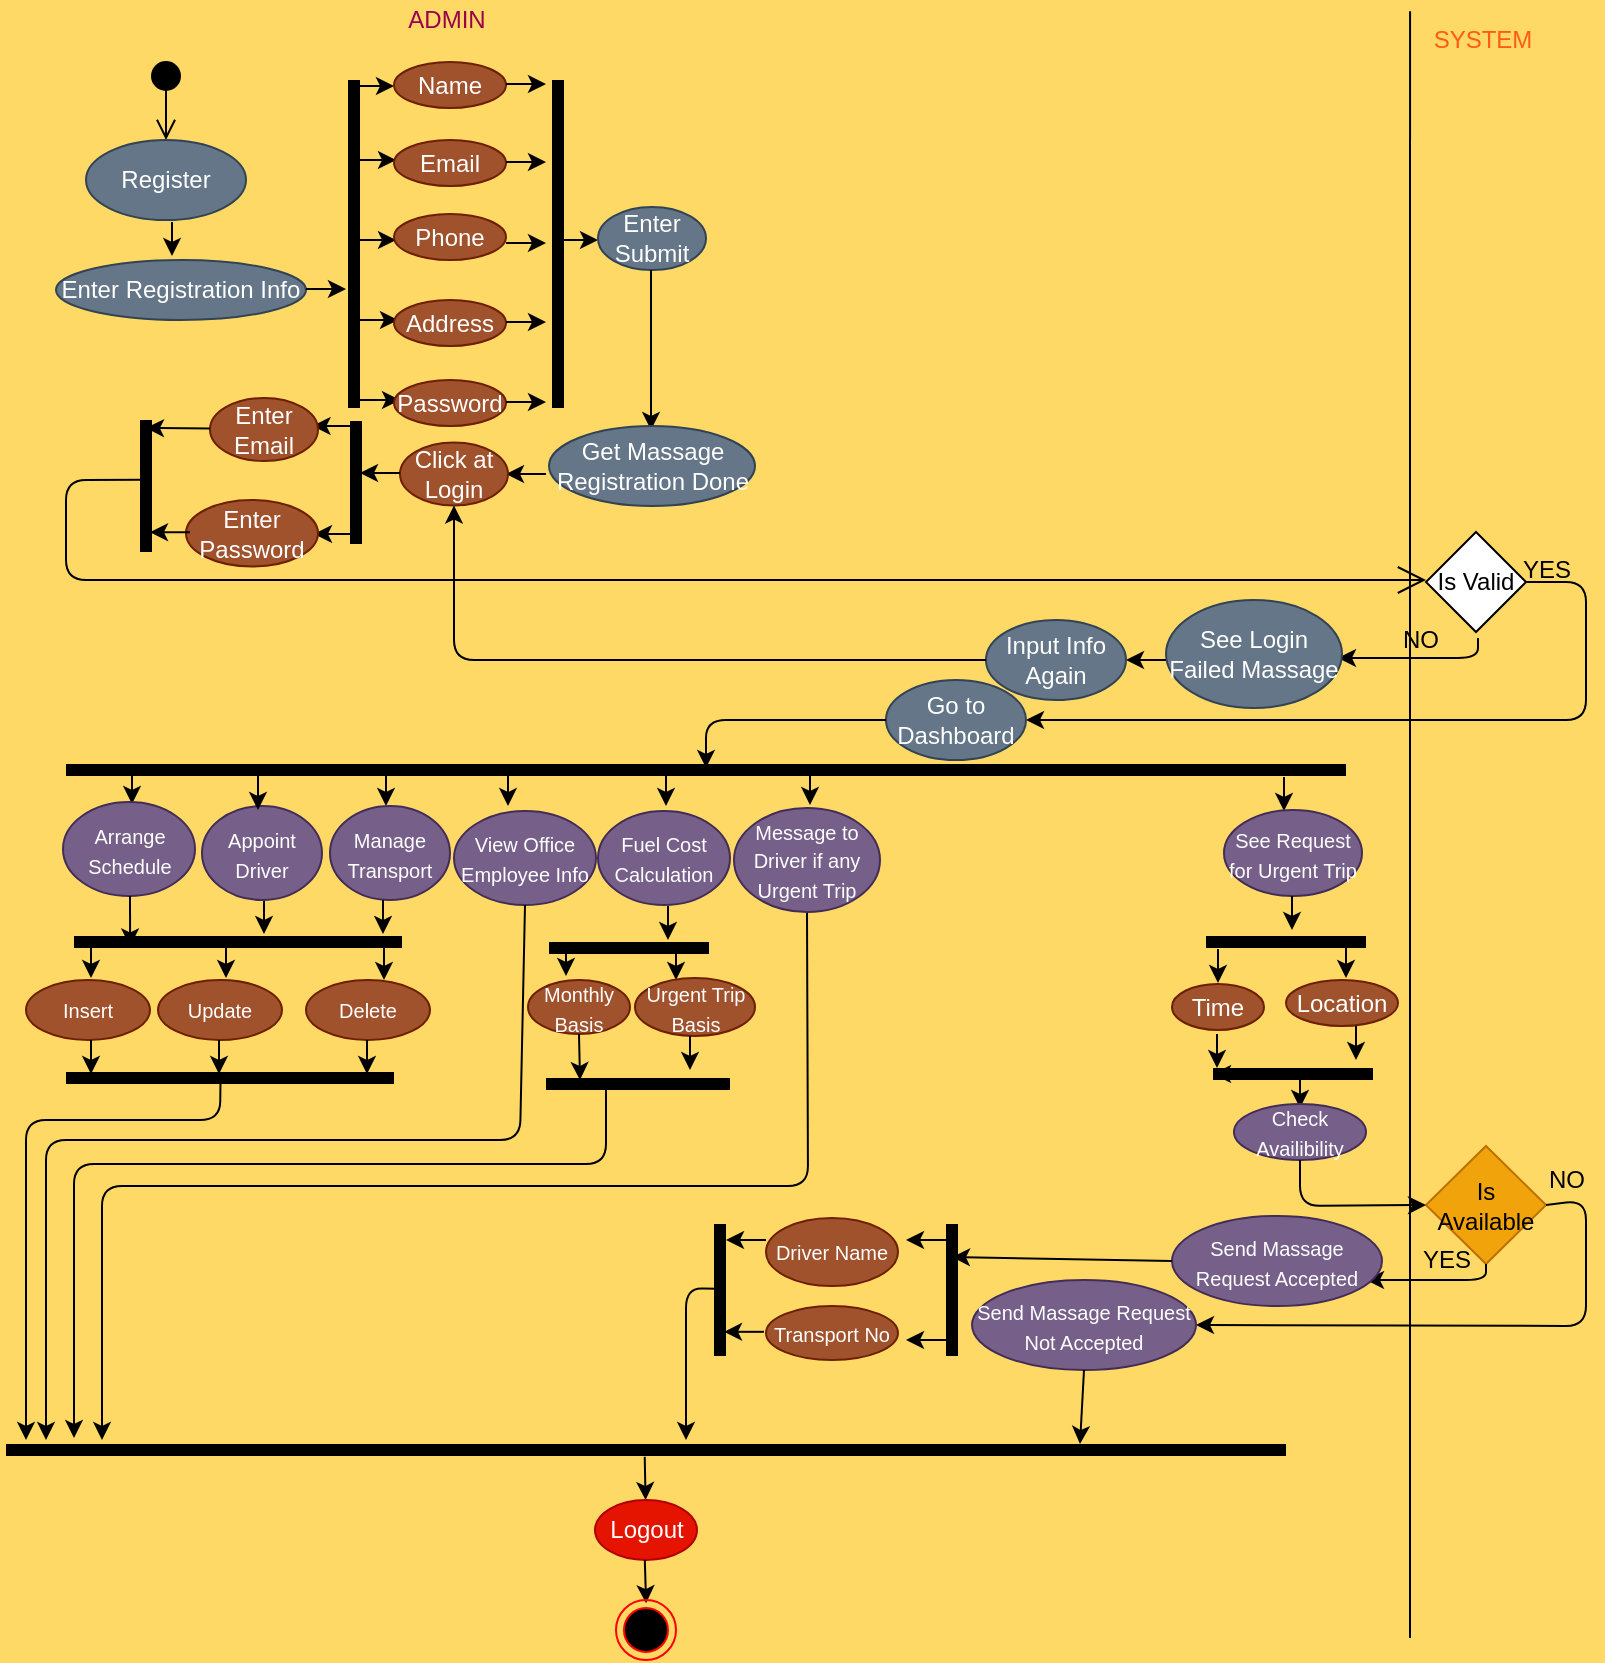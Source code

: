 <mxfile version="15.3.4" type="github">
  <diagram id="HthFx6uO3zYo_ckJuj4v" name="Page-1">
    <mxGraphModel dx="1036" dy="571" grid="0" gridSize="10" guides="1" tooltips="1" connect="1" arrows="1" fold="1" page="1" pageScale="1" pageWidth="827" pageHeight="1169" background="#FFD966" math="0" shadow="0">
      <root>
        <mxCell id="0" />
        <mxCell id="1" parent="0" />
        <mxCell id="RfUzpFnTfJlXqgFR28xh-44" value="&lt;font color=&quot;#99004d&quot;&gt;ADMIN&lt;/font&gt;" style="text;html=1;align=center;verticalAlign=middle;resizable=0;points=[];autosize=1;strokeColor=none;" parent="1" vertex="1">
          <mxGeometry x="205" width="50" height="20" as="geometry" />
        </mxCell>
        <mxCell id="RfUzpFnTfJlXqgFR28xh-57" value="" style="endArrow=classic;html=1;" parent="1" edge="1">
          <mxGeometry width="50" height="50" relative="1" as="geometry">
            <mxPoint x="73" y="385" as="sourcePoint" />
            <mxPoint x="73" y="402" as="targetPoint" />
          </mxGeometry>
        </mxCell>
        <mxCell id="RfUzpFnTfJlXqgFR28xh-58" value="" style="endArrow=classic;html=1;" parent="1" edge="1">
          <mxGeometry width="50" height="50" relative="1" as="geometry">
            <mxPoint x="200" y="386" as="sourcePoint" />
            <mxPoint x="200" y="403" as="targetPoint" />
          </mxGeometry>
        </mxCell>
        <mxCell id="RfUzpFnTfJlXqgFR28xh-59" value="" style="endArrow=classic;html=1;" parent="1" edge="1">
          <mxGeometry width="50" height="50" relative="1" as="geometry">
            <mxPoint x="261" y="386" as="sourcePoint" />
            <mxPoint x="261" y="403" as="targetPoint" />
          </mxGeometry>
        </mxCell>
        <mxCell id="RfUzpFnTfJlXqgFR28xh-60" value="" style="endArrow=classic;html=1;" parent="1" edge="1">
          <mxGeometry width="50" height="50" relative="1" as="geometry">
            <mxPoint x="340" y="386" as="sourcePoint" />
            <mxPoint x="340" y="403" as="targetPoint" />
          </mxGeometry>
        </mxCell>
        <mxCell id="RfUzpFnTfJlXqgFR28xh-61" value="" style="endArrow=classic;html=1;" parent="1" edge="1">
          <mxGeometry width="50" height="50" relative="1" as="geometry">
            <mxPoint x="412" y="385.5" as="sourcePoint" />
            <mxPoint x="412" y="402.5" as="targetPoint" />
          </mxGeometry>
        </mxCell>
        <mxCell id="RfUzpFnTfJlXqgFR28xh-64" value="" style="endArrow=classic;html=1;" parent="1" edge="1">
          <mxGeometry width="50" height="50" relative="1" as="geometry">
            <mxPoint x="649" y="388.5" as="sourcePoint" />
            <mxPoint x="649" y="405.5" as="targetPoint" />
          </mxGeometry>
        </mxCell>
        <mxCell id="RfUzpFnTfJlXqgFR28xh-66" value="&lt;font style=&quot;font-size: 10px&quot;&gt;Arrange Schedule&lt;/font&gt;" style="ellipse;whiteSpace=wrap;html=1;fillColor=#76608a;strokeColor=#432D57;fontColor=#ffffff;" parent="1" vertex="1">
          <mxGeometry x="38.5" y="401" width="66" height="47" as="geometry" />
        </mxCell>
        <mxCell id="RfUzpFnTfJlXqgFR28xh-67" value="&lt;font style=&quot;font-size: 10px&quot;&gt;Manage Transport&lt;/font&gt;" style="ellipse;whiteSpace=wrap;html=1;fillColor=#76608a;strokeColor=#432D57;fontColor=#ffffff;" parent="1" vertex="1">
          <mxGeometry x="172" y="403" width="60" height="47" as="geometry" />
        </mxCell>
        <mxCell id="RfUzpFnTfJlXqgFR28xh-68" value="&lt;font style=&quot;font-size: 10px&quot;&gt;View Office Employee Info&lt;/font&gt;" style="ellipse;whiteSpace=wrap;html=1;fillColor=#76608a;strokeColor=#432D57;fontColor=#ffffff;" parent="1" vertex="1">
          <mxGeometry x="234" y="405.5" width="71" height="47" as="geometry" />
        </mxCell>
        <mxCell id="RfUzpFnTfJlXqgFR28xh-69" value="&lt;font style=&quot;font-size: 10px&quot;&gt;See Request for Urgent Trip&lt;/font&gt;" style="ellipse;whiteSpace=wrap;html=1;fillColor=#76608a;strokeColor=#432D57;fontColor=#ffffff;" parent="1" vertex="1">
          <mxGeometry x="619" y="405" width="69" height="43" as="geometry" />
        </mxCell>
        <mxCell id="RfUzpFnTfJlXqgFR28xh-70" value="&lt;font style=&quot;font-size: 10px&quot;&gt;Fuel Cost Calculation&lt;/font&gt;" style="ellipse;whiteSpace=wrap;html=1;fillColor=#76608a;strokeColor=#432D57;fontColor=#ffffff;" parent="1" vertex="1">
          <mxGeometry x="306" y="405.5" width="66" height="47" as="geometry" />
        </mxCell>
        <mxCell id="RfUzpFnTfJlXqgFR28xh-75" value="" style="endArrow=classic;html=1;" parent="1" edge="1">
          <mxGeometry width="50" height="50" relative="1" as="geometry">
            <mxPoint x="139" y="450" as="sourcePoint" />
            <mxPoint x="139" y="467" as="targetPoint" />
          </mxGeometry>
        </mxCell>
        <mxCell id="RfUzpFnTfJlXqgFR28xh-76" value="" style="endArrow=classic;html=1;" parent="1" edge="1">
          <mxGeometry width="50" height="50" relative="1" as="geometry">
            <mxPoint x="198.5" y="450" as="sourcePoint" />
            <mxPoint x="198.5" y="467" as="targetPoint" />
          </mxGeometry>
        </mxCell>
        <mxCell id="Sj8lXAjfkMf3FBjEeXc0-7" value="" style="edgeStyle=none;curved=1;rounded=0;orthogonalLoop=1;jettySize=auto;html=1;endArrow=open;sourcePerimeterSpacing=8;targetPerimeterSpacing=8;" edge="1" parent="1" source="RfUzpFnTfJlXqgFR28xh-77" target="Sj8lXAjfkMf3FBjEeXc0-2">
          <mxGeometry relative="1" as="geometry" />
        </mxCell>
        <mxCell id="RfUzpFnTfJlXqgFR28xh-77" value="" style="shape=line;html=1;strokeWidth=6;rotation=0;" parent="1" vertex="1">
          <mxGeometry x="44" y="466" width="164" height="10" as="geometry" />
        </mxCell>
        <mxCell id="RfUzpFnTfJlXqgFR28xh-78" value="" style="endArrow=classic;html=1;" parent="1" edge="1">
          <mxGeometry width="50" height="50" relative="1" as="geometry">
            <mxPoint x="52.5" y="472" as="sourcePoint" />
            <mxPoint x="52.5" y="489" as="targetPoint" />
          </mxGeometry>
        </mxCell>
        <mxCell id="RfUzpFnTfJlXqgFR28xh-79" value="" style="endArrow=classic;html=1;" parent="1" edge="1">
          <mxGeometry width="50" height="50" relative="1" as="geometry">
            <mxPoint x="120" y="472" as="sourcePoint" />
            <mxPoint x="120" y="489" as="targetPoint" />
          </mxGeometry>
        </mxCell>
        <mxCell id="RfUzpFnTfJlXqgFR28xh-80" value="" style="endArrow=classic;html=1;" parent="1" edge="1">
          <mxGeometry width="50" height="50" relative="1" as="geometry">
            <mxPoint x="199" y="473" as="sourcePoint" />
            <mxPoint x="199" y="490" as="targetPoint" />
          </mxGeometry>
        </mxCell>
        <mxCell id="RfUzpFnTfJlXqgFR28xh-81" value="&lt;font style=&quot;font-size: 10px&quot;&gt;Insert&lt;/font&gt;" style="ellipse;whiteSpace=wrap;html=1;fillColor=#a0522d;strokeColor=#6D1F00;fontColor=#ffffff;" parent="1" vertex="1">
          <mxGeometry x="20" y="490" width="62" height="30" as="geometry" />
        </mxCell>
        <mxCell id="RfUzpFnTfJlXqgFR28xh-82" value="&lt;font style=&quot;font-size: 10px&quot;&gt;Update&lt;/font&gt;" style="ellipse;whiteSpace=wrap;html=1;fillColor=#a0522d;strokeColor=#6D1F00;fontColor=#ffffff;" parent="1" vertex="1">
          <mxGeometry x="86" y="490" width="62" height="30" as="geometry" />
        </mxCell>
        <mxCell id="RfUzpFnTfJlXqgFR28xh-83" value="&lt;font style=&quot;font-size: 10px&quot;&gt;Delete&lt;/font&gt;" style="ellipse;whiteSpace=wrap;html=1;fillColor=#a0522d;strokeColor=#6D1F00;fontColor=#ffffff;" parent="1" vertex="1">
          <mxGeometry x="160" y="490" width="62" height="30" as="geometry" />
        </mxCell>
        <mxCell id="RfUzpFnTfJlXqgFR28xh-84" value="" style="endArrow=classic;html=1;" parent="1" edge="1">
          <mxGeometry width="50" height="50" relative="1" as="geometry">
            <mxPoint x="52.5" y="520" as="sourcePoint" />
            <mxPoint x="52.5" y="537" as="targetPoint" />
          </mxGeometry>
        </mxCell>
        <mxCell id="RfUzpFnTfJlXqgFR28xh-85" value="" style="endArrow=classic;html=1;" parent="1" edge="1">
          <mxGeometry width="50" height="50" relative="1" as="geometry">
            <mxPoint x="116.5" y="520" as="sourcePoint" />
            <mxPoint x="116.5" y="537" as="targetPoint" />
          </mxGeometry>
        </mxCell>
        <mxCell id="RfUzpFnTfJlXqgFR28xh-86" value="" style="endArrow=classic;html=1;" parent="1" edge="1">
          <mxGeometry width="50" height="50" relative="1" as="geometry">
            <mxPoint x="190.5" y="520" as="sourcePoint" />
            <mxPoint x="190.5" y="537" as="targetPoint" />
          </mxGeometry>
        </mxCell>
        <mxCell id="RfUzpFnTfJlXqgFR28xh-87" value="" style="shape=line;html=1;strokeWidth=6;rotation=0;" parent="1" vertex="1">
          <mxGeometry x="40" y="534" width="164" height="10" as="geometry" />
        </mxCell>
        <mxCell id="RfUzpFnTfJlXqgFR28xh-88" value="" style="endArrow=classic;html=1;exitX=0.471;exitY=0.74;exitDx=0;exitDy=0;exitPerimeter=0;" parent="1" source="RfUzpFnTfJlXqgFR28xh-87" edge="1">
          <mxGeometry width="50" height="50" relative="1" as="geometry">
            <mxPoint x="390" y="700" as="sourcePoint" />
            <mxPoint x="20" y="720" as="targetPoint" />
            <Array as="points">
              <mxPoint x="117" y="560" />
              <mxPoint x="20" y="560" />
            </Array>
          </mxGeometry>
        </mxCell>
        <mxCell id="RfUzpFnTfJlXqgFR28xh-89" value="" style="endArrow=classic;html=1;exitX=0.5;exitY=1;exitDx=0;exitDy=0;" parent="1" source="RfUzpFnTfJlXqgFR28xh-68" edge="1">
          <mxGeometry width="50" height="50" relative="1" as="geometry">
            <mxPoint x="127.244" y="551.4" as="sourcePoint" />
            <mxPoint x="30" y="720" as="targetPoint" />
            <Array as="points">
              <mxPoint x="267" y="570" />
              <mxPoint x="30" y="570" />
            </Array>
          </mxGeometry>
        </mxCell>
        <mxCell id="RfUzpFnTfJlXqgFR28xh-91" value="" style="endArrow=classic;html=1;" parent="1" edge="1">
          <mxGeometry width="50" height="50" relative="1" as="geometry">
            <mxPoint x="653" y="448" as="sourcePoint" />
            <mxPoint x="653" y="465" as="targetPoint" />
          </mxGeometry>
        </mxCell>
        <mxCell id="RfUzpFnTfJlXqgFR28xh-92" value="" style="shape=line;html=1;strokeWidth=6;rotation=0;" parent="1" vertex="1">
          <mxGeometry x="610" y="466" width="80" height="10" as="geometry" />
        </mxCell>
        <mxCell id="RfUzpFnTfJlXqgFR28xh-93" value="" style="endArrow=classic;html=1;" parent="1" edge="1">
          <mxGeometry width="50" height="50" relative="1" as="geometry">
            <mxPoint x="616" y="474.5" as="sourcePoint" />
            <mxPoint x="616" y="491.5" as="targetPoint" />
          </mxGeometry>
        </mxCell>
        <mxCell id="RfUzpFnTfJlXqgFR28xh-94" value="" style="endArrow=classic;html=1;" parent="1" edge="1">
          <mxGeometry width="50" height="50" relative="1" as="geometry">
            <mxPoint x="680" y="472" as="sourcePoint" />
            <mxPoint x="680" y="489" as="targetPoint" />
          </mxGeometry>
        </mxCell>
        <mxCell id="RfUzpFnTfJlXqgFR28xh-95" value="Time" style="ellipse;whiteSpace=wrap;html=1;fillColor=#a0522d;strokeColor=#6D1F00;fontColor=#ffffff;" parent="1" vertex="1">
          <mxGeometry x="593" y="492" width="46" height="23" as="geometry" />
        </mxCell>
        <mxCell id="RfUzpFnTfJlXqgFR28xh-96" value="Location" style="ellipse;whiteSpace=wrap;html=1;fillColor=#a0522d;strokeColor=#6D1F00;fontColor=#ffffff;" parent="1" vertex="1">
          <mxGeometry x="650" y="490" width="56" height="23" as="geometry" />
        </mxCell>
        <mxCell id="RfUzpFnTfJlXqgFR28xh-98" value="" style="endArrow=classic;html=1;" parent="1" edge="1">
          <mxGeometry width="50" height="50" relative="1" as="geometry">
            <mxPoint x="685" y="513" as="sourcePoint" />
            <mxPoint x="685" y="530" as="targetPoint" />
          </mxGeometry>
        </mxCell>
        <mxCell id="RfUzpFnTfJlXqgFR28xh-99" value="" style="shape=line;html=1;strokeWidth=6;rotation=0;" parent="1" vertex="1">
          <mxGeometry x="613.5" y="532" width="80" height="10" as="geometry" />
        </mxCell>
        <mxCell id="RfUzpFnTfJlXqgFR28xh-100" value="" style="endArrow=classic;html=1;" parent="1" edge="1">
          <mxGeometry width="50" height="50" relative="1" as="geometry">
            <mxPoint x="657" y="537" as="sourcePoint" />
            <mxPoint x="657" y="554" as="targetPoint" />
          </mxGeometry>
        </mxCell>
        <mxCell id="RfUzpFnTfJlXqgFR28xh-101" value="&lt;font style=&quot;font-size: 10px&quot;&gt;Check Availibility&lt;/font&gt;" style="ellipse;whiteSpace=wrap;html=1;fillColor=#76608a;strokeColor=#432D57;fontColor=#ffffff;" parent="1" vertex="1">
          <mxGeometry x="624" y="552" width="66" height="28" as="geometry" />
        </mxCell>
        <mxCell id="RfUzpFnTfJlXqgFR28xh-105" value="Is Available" style="rhombus;whiteSpace=wrap;html=1;strokeColor=#BD7000;fillColor=#f0a30a;fontColor=#000000;" parent="1" vertex="1">
          <mxGeometry x="720" y="573" width="60" height="59" as="geometry" />
        </mxCell>
        <mxCell id="RfUzpFnTfJlXqgFR28xh-106" value="" style="endArrow=classic;html=1;exitX=0.5;exitY=1;exitDx=0;exitDy=0;" parent="1" source="RfUzpFnTfJlXqgFR28xh-105" edge="1">
          <mxGeometry width="50" height="50" relative="1" as="geometry">
            <mxPoint x="450" y="530" as="sourcePoint" />
            <mxPoint x="690" y="640" as="targetPoint" />
            <Array as="points">
              <mxPoint x="750" y="640" />
            </Array>
          </mxGeometry>
        </mxCell>
        <mxCell id="RfUzpFnTfJlXqgFR28xh-107" value="&lt;font style=&quot;font-size: 10px&quot;&gt;Send Massage Request Accepted&lt;/font&gt;" style="ellipse;whiteSpace=wrap;html=1;fillColor=#76608a;strokeColor=#432D57;fontColor=#ffffff;" parent="1" vertex="1">
          <mxGeometry x="593" y="608" width="105" height="45" as="geometry" />
        </mxCell>
        <mxCell id="RfUzpFnTfJlXqgFR28xh-108" value="" style="endArrow=classic;html=1;exitX=1;exitY=0.5;exitDx=0;exitDy=0;entryX=1;entryY=0.5;entryDx=0;entryDy=0;" parent="1" source="RfUzpFnTfJlXqgFR28xh-105" target="RfUzpFnTfJlXqgFR28xh-109" edge="1">
          <mxGeometry width="50" height="50" relative="1" as="geometry">
            <mxPoint x="450" y="750" as="sourcePoint" />
            <mxPoint x="600" y="660" as="targetPoint" />
            <Array as="points">
              <mxPoint x="800" y="600" />
              <mxPoint x="800" y="663" />
            </Array>
          </mxGeometry>
        </mxCell>
        <mxCell id="RfUzpFnTfJlXqgFR28xh-109" value="&lt;font style=&quot;font-size: 10px&quot;&gt;Send Massage Request Not Accepted&lt;/font&gt;" style="ellipse;whiteSpace=wrap;html=1;fillColor=#76608a;strokeColor=#432D57;fontColor=#ffffff;" parent="1" vertex="1">
          <mxGeometry x="493" y="640" width="112" height="45" as="geometry" />
        </mxCell>
        <mxCell id="RfUzpFnTfJlXqgFR28xh-110" value="YES" style="text;html=1;align=center;verticalAlign=middle;resizable=0;points=[];autosize=1;strokeColor=none;" parent="1" vertex="1">
          <mxGeometry x="710" y="620" width="40" height="20" as="geometry" />
        </mxCell>
        <mxCell id="RfUzpFnTfJlXqgFR28xh-111" value="NO" style="text;html=1;align=center;verticalAlign=middle;resizable=0;points=[];autosize=1;strokeColor=none;" parent="1" vertex="1">
          <mxGeometry x="775" y="580" width="30" height="20" as="geometry" />
        </mxCell>
        <mxCell id="RfUzpFnTfJlXqgFR28xh-112" value="" style="endArrow=classic;html=1;exitX=0;exitY=0.5;exitDx=0;exitDy=0;entryX=0.75;entryY=0.5;entryDx=0;entryDy=0;entryPerimeter=0;" parent="1" source="RfUzpFnTfJlXqgFR28xh-107" target="RfUzpFnTfJlXqgFR28xh-113" edge="1">
          <mxGeometry width="50" height="50" relative="1" as="geometry">
            <mxPoint x="450" y="750" as="sourcePoint" />
            <mxPoint x="490" y="630" as="targetPoint" />
          </mxGeometry>
        </mxCell>
        <mxCell id="RfUzpFnTfJlXqgFR28xh-113" value="" style="shape=line;html=1;strokeWidth=6;rotation=-90;" parent="1" vertex="1">
          <mxGeometry x="450" y="640" width="66" height="10" as="geometry" />
        </mxCell>
        <mxCell id="RfUzpFnTfJlXqgFR28xh-114" value="" style="endArrow=classic;html=1;" parent="1" edge="1">
          <mxGeometry width="50" height="50" relative="1" as="geometry">
            <mxPoint x="480" y="620" as="sourcePoint" />
            <mxPoint x="460" y="620" as="targetPoint" />
          </mxGeometry>
        </mxCell>
        <mxCell id="RfUzpFnTfJlXqgFR28xh-115" value="" style="endArrow=classic;html=1;" parent="1" edge="1">
          <mxGeometry width="50" height="50" relative="1" as="geometry">
            <mxPoint x="480" y="670" as="sourcePoint" />
            <mxPoint x="460" y="670" as="targetPoint" />
          </mxGeometry>
        </mxCell>
        <mxCell id="RfUzpFnTfJlXqgFR28xh-116" value="&lt;font style=&quot;font-size: 10px&quot;&gt;Driver Name&lt;/font&gt;" style="ellipse;whiteSpace=wrap;html=1;fillColor=#a0522d;strokeColor=#6D1F00;fontColor=#ffffff;" parent="1" vertex="1">
          <mxGeometry x="390" y="609" width="66" height="34" as="geometry" />
        </mxCell>
        <mxCell id="RfUzpFnTfJlXqgFR28xh-117" value="&lt;font style=&quot;font-size: 10px&quot;&gt;Transport No&lt;/font&gt;" style="ellipse;whiteSpace=wrap;html=1;fillColor=#a0522d;strokeColor=#6D1F00;fontColor=#ffffff;" parent="1" vertex="1">
          <mxGeometry x="390" y="653" width="66" height="27" as="geometry" />
        </mxCell>
        <mxCell id="RfUzpFnTfJlXqgFR28xh-119" value="" style="endArrow=classic;html=1;" parent="1" edge="1">
          <mxGeometry width="50" height="50" relative="1" as="geometry">
            <mxPoint x="389" y="665.91" as="sourcePoint" />
            <mxPoint x="369" y="665.91" as="targetPoint" />
          </mxGeometry>
        </mxCell>
        <mxCell id="RfUzpFnTfJlXqgFR28xh-120" value="" style="endArrow=classic;html=1;" parent="1" edge="1">
          <mxGeometry width="50" height="50" relative="1" as="geometry">
            <mxPoint x="390" y="620" as="sourcePoint" />
            <mxPoint x="370" y="620" as="targetPoint" />
          </mxGeometry>
        </mxCell>
        <mxCell id="RfUzpFnTfJlXqgFR28xh-121" value="" style="shape=line;html=1;strokeWidth=6;rotation=-90;" parent="1" vertex="1">
          <mxGeometry x="334" y="640" width="66" height="10" as="geometry" />
        </mxCell>
        <mxCell id="RfUzpFnTfJlXqgFR28xh-122" value="" style="endArrow=classic;html=1;" parent="1" edge="1">
          <mxGeometry width="50" height="50" relative="1" as="geometry">
            <mxPoint x="366" y="644.41" as="sourcePoint" />
            <mxPoint x="350" y="720" as="targetPoint" />
            <Array as="points">
              <mxPoint x="350" y="644" />
            </Array>
          </mxGeometry>
        </mxCell>
        <mxCell id="RfUzpFnTfJlXqgFR28xh-123" value="" style="endArrow=classic;html=1;exitX=0.5;exitY=1;exitDx=0;exitDy=0;" parent="1" source="RfUzpFnTfJlXqgFR28xh-109" edge="1">
          <mxGeometry width="50" height="50" relative="1" as="geometry">
            <mxPoint x="450" y="770" as="sourcePoint" />
            <mxPoint x="547" y="722" as="targetPoint" />
          </mxGeometry>
        </mxCell>
        <mxCell id="RfUzpFnTfJlXqgFR28xh-124" value="" style="endArrow=classic;html=1;" parent="1" edge="1">
          <mxGeometry width="50" height="50" relative="1" as="geometry">
            <mxPoint x="341" y="453" as="sourcePoint" />
            <mxPoint x="341" y="470" as="targetPoint" />
          </mxGeometry>
        </mxCell>
        <mxCell id="RfUzpFnTfJlXqgFR28xh-125" value="" style="shape=line;html=1;strokeWidth=6;rotation=0;" parent="1" vertex="1">
          <mxGeometry x="281.5" y="469" width="80" height="10" as="geometry" />
        </mxCell>
        <mxCell id="RfUzpFnTfJlXqgFR28xh-126" value="" style="endArrow=classic;html=1;" parent="1" edge="1">
          <mxGeometry width="50" height="50" relative="1" as="geometry">
            <mxPoint x="345" y="473" as="sourcePoint" />
            <mxPoint x="345" y="490" as="targetPoint" />
          </mxGeometry>
        </mxCell>
        <mxCell id="RfUzpFnTfJlXqgFR28xh-127" value="" style="endArrow=classic;html=1;" parent="1" edge="1">
          <mxGeometry width="50" height="50" relative="1" as="geometry">
            <mxPoint x="290" y="471" as="sourcePoint" />
            <mxPoint x="290" y="488" as="targetPoint" />
          </mxGeometry>
        </mxCell>
        <mxCell id="RfUzpFnTfJlXqgFR28xh-128" value="&lt;font style=&quot;font-size: 10px&quot;&gt;Monthly Basis&lt;/font&gt;" style="ellipse;whiteSpace=wrap;html=1;fillColor=#a0522d;strokeColor=#6D1F00;fontColor=#ffffff;" parent="1" vertex="1">
          <mxGeometry x="271" y="490" width="51" height="27" as="geometry" />
        </mxCell>
        <mxCell id="RfUzpFnTfJlXqgFR28xh-129" value="&lt;font style=&quot;font-size: 10px&quot;&gt;Urgent Trip Basis&lt;/font&gt;" style="ellipse;whiteSpace=wrap;html=1;fillColor=#a0522d;strokeColor=#6D1F00;fontColor=#ffffff;" parent="1" vertex="1">
          <mxGeometry x="324.5" y="489" width="60" height="29" as="geometry" />
        </mxCell>
        <mxCell id="RfUzpFnTfJlXqgFR28xh-135" value="" style="shape=line;html=1;strokeWidth=6;rotation=0;" parent="1" vertex="1">
          <mxGeometry x="10" y="720" width="640" height="10" as="geometry" />
        </mxCell>
        <mxCell id="RfUzpFnTfJlXqgFR28xh-136" value="" style="endArrow=classic;html=1;exitX=0.499;exitY=0.841;exitDx=0;exitDy=0;exitPerimeter=0;" parent="1" source="RfUzpFnTfJlXqgFR28xh-135" target="RfUzpFnTfJlXqgFR28xh-137" edge="1">
          <mxGeometry width="50" height="50" relative="1" as="geometry">
            <mxPoint x="450" y="680" as="sourcePoint" />
            <mxPoint x="329" y="750" as="targetPoint" />
          </mxGeometry>
        </mxCell>
        <mxCell id="RfUzpFnTfJlXqgFR28xh-137" value="Logout" style="ellipse;whiteSpace=wrap;html=1;strokeColor=#B20000;fillColor=#e51400;fontColor=#ffffff;" parent="1" vertex="1">
          <mxGeometry x="304.5" y="750" width="51" height="30" as="geometry" />
        </mxCell>
        <mxCell id="RfUzpFnTfJlXqgFR28xh-138" value="" style="endArrow=classic;html=1;exitX=0.499;exitY=0.841;exitDx=0;exitDy=0;exitPerimeter=0;" parent="1" edge="1">
          <mxGeometry width="50" height="50" relative="1" as="geometry">
            <mxPoint x="329.41" y="780.0" as="sourcePoint" />
            <mxPoint x="330.05" y="801.59" as="targetPoint" />
          </mxGeometry>
        </mxCell>
        <mxCell id="RfUzpFnTfJlXqgFR28xh-139" value="" style="ellipse;html=1;shape=endState;fillColor=#000000;strokeColor=#ff0000;" parent="1" vertex="1">
          <mxGeometry x="315" y="800" width="30" height="30" as="geometry" />
        </mxCell>
        <mxCell id="RfUzpFnTfJlXqgFR28xh-3" value="" style="html=1;verticalAlign=bottom;startArrow=circle;startFill=1;endArrow=open;startSize=6;endSize=8;" parent="1" edge="1">
          <mxGeometry x="35" y="10" width="80" as="geometry">
            <mxPoint x="90" y="30" as="sourcePoint" />
            <mxPoint x="90" y="70" as="targetPoint" />
          </mxGeometry>
        </mxCell>
        <mxCell id="RfUzpFnTfJlXqgFR28xh-4" value="Register" style="ellipse;whiteSpace=wrap;html=1;fillColor=#647687;strokeColor=#314354;fontColor=#ffffff;" parent="1" vertex="1">
          <mxGeometry x="50" y="70" width="80" height="40" as="geometry" />
        </mxCell>
        <mxCell id="RfUzpFnTfJlXqgFR28xh-6" value="" style="endArrow=classic;html=1;" parent="1" edge="1">
          <mxGeometry x="35" y="10" width="50" height="50" as="geometry">
            <mxPoint x="93" y="111" as="sourcePoint" />
            <mxPoint x="93" y="128" as="targetPoint" />
          </mxGeometry>
        </mxCell>
        <mxCell id="RfUzpFnTfJlXqgFR28xh-7" value="Enter Registration Info" style="ellipse;whiteSpace=wrap;html=1;fillColor=#647687;strokeColor=#314354;fontColor=#ffffff;" parent="1" vertex="1">
          <mxGeometry x="35" y="130" width="125" height="30" as="geometry" />
        </mxCell>
        <mxCell id="RfUzpFnTfJlXqgFR28xh-8" value="" style="shape=line;html=1;strokeWidth=6;rotation=-90;" parent="1" vertex="1">
          <mxGeometry x="102" y="117" width="164" height="10" as="geometry" />
        </mxCell>
        <mxCell id="RfUzpFnTfJlXqgFR28xh-10" value="" style="endArrow=classic;html=1;" parent="1" edge="1">
          <mxGeometry x="35" y="10" width="50" height="50" as="geometry">
            <mxPoint x="160" y="144.5" as="sourcePoint" />
            <mxPoint x="180" y="144.5" as="targetPoint" />
          </mxGeometry>
        </mxCell>
        <mxCell id="RfUzpFnTfJlXqgFR28xh-11" value="" style="endArrow=classic;html=1;" parent="1" edge="1">
          <mxGeometry x="35" y="10" width="50" height="50" as="geometry">
            <mxPoint x="184" y="43" as="sourcePoint" />
            <mxPoint x="204" y="43" as="targetPoint" />
          </mxGeometry>
        </mxCell>
        <mxCell id="RfUzpFnTfJlXqgFR28xh-12" value="" style="endArrow=classic;html=1;" parent="1" edge="1">
          <mxGeometry x="35" y="10" width="50" height="50" as="geometry">
            <mxPoint x="185" y="80" as="sourcePoint" />
            <mxPoint x="205" y="80" as="targetPoint" />
          </mxGeometry>
        </mxCell>
        <mxCell id="RfUzpFnTfJlXqgFR28xh-13" value="" style="endArrow=classic;html=1;" parent="1" edge="1">
          <mxGeometry x="35" y="10" width="50" height="50" as="geometry">
            <mxPoint x="185" y="120" as="sourcePoint" />
            <mxPoint x="205" y="120" as="targetPoint" />
          </mxGeometry>
        </mxCell>
        <mxCell id="RfUzpFnTfJlXqgFR28xh-14" value="" style="endArrow=classic;html=1;" parent="1" edge="1">
          <mxGeometry x="35" y="10" width="50" height="50" as="geometry">
            <mxPoint x="186" y="160" as="sourcePoint" />
            <mxPoint x="206" y="160" as="targetPoint" />
          </mxGeometry>
        </mxCell>
        <mxCell id="RfUzpFnTfJlXqgFR28xh-15" value="" style="endArrow=classic;html=1;" parent="1" edge="1">
          <mxGeometry x="35" y="10" width="50" height="50" as="geometry">
            <mxPoint x="187" y="200" as="sourcePoint" />
            <mxPoint x="207" y="200" as="targetPoint" />
          </mxGeometry>
        </mxCell>
        <mxCell id="RfUzpFnTfJlXqgFR28xh-16" value="Name" style="ellipse;whiteSpace=wrap;html=1;fillColor=#a0522d;strokeColor=#6D1F00;fontColor=#ffffff;" parent="1" vertex="1">
          <mxGeometry x="204" y="31" width="56" height="23" as="geometry" />
        </mxCell>
        <mxCell id="RfUzpFnTfJlXqgFR28xh-18" value="Email" style="ellipse;whiteSpace=wrap;html=1;fillColor=#a0522d;strokeColor=#6D1F00;fontColor=#ffffff;" parent="1" vertex="1">
          <mxGeometry x="204" y="70" width="56" height="23" as="geometry" />
        </mxCell>
        <mxCell id="RfUzpFnTfJlXqgFR28xh-19" value="Phone" style="ellipse;whiteSpace=wrap;html=1;fillColor=#a0522d;strokeColor=#6D1F00;fontColor=#ffffff;" parent="1" vertex="1">
          <mxGeometry x="204" y="107" width="56" height="23" as="geometry" />
        </mxCell>
        <mxCell id="RfUzpFnTfJlXqgFR28xh-20" value="Address" style="ellipse;whiteSpace=wrap;html=1;fillColor=#a0522d;strokeColor=#6D1F00;fontColor=#ffffff;" parent="1" vertex="1">
          <mxGeometry x="204" y="150" width="56" height="23" as="geometry" />
        </mxCell>
        <mxCell id="RfUzpFnTfJlXqgFR28xh-21" value="Password" style="ellipse;whiteSpace=wrap;html=1;fillColor=#a0522d;strokeColor=#6D1F00;fontColor=#ffffff;" parent="1" vertex="1">
          <mxGeometry x="204" y="190" width="56" height="23" as="geometry" />
        </mxCell>
        <mxCell id="RfUzpFnTfJlXqgFR28xh-22" value="" style="endArrow=classic;html=1;" parent="1" edge="1">
          <mxGeometry x="35" y="10" width="50" height="50" as="geometry">
            <mxPoint x="260" y="42" as="sourcePoint" />
            <mxPoint x="280" y="42" as="targetPoint" />
          </mxGeometry>
        </mxCell>
        <mxCell id="RfUzpFnTfJlXqgFR28xh-23" value="" style="endArrow=classic;html=1;" parent="1" edge="1">
          <mxGeometry x="35" y="10" width="50" height="50" as="geometry">
            <mxPoint x="260" y="81" as="sourcePoint" />
            <mxPoint x="280" y="81" as="targetPoint" />
          </mxGeometry>
        </mxCell>
        <mxCell id="RfUzpFnTfJlXqgFR28xh-24" value="" style="endArrow=classic;html=1;" parent="1" edge="1">
          <mxGeometry x="35" y="10" width="50" height="50" as="geometry">
            <mxPoint x="260" y="121.5" as="sourcePoint" />
            <mxPoint x="280" y="121.5" as="targetPoint" />
          </mxGeometry>
        </mxCell>
        <mxCell id="RfUzpFnTfJlXqgFR28xh-25" value="" style="endArrow=classic;html=1;" parent="1" edge="1">
          <mxGeometry x="35" y="10" width="50" height="50" as="geometry">
            <mxPoint x="260" y="161" as="sourcePoint" />
            <mxPoint x="280" y="161" as="targetPoint" />
          </mxGeometry>
        </mxCell>
        <mxCell id="RfUzpFnTfJlXqgFR28xh-26" value="" style="endArrow=classic;html=1;" parent="1" edge="1">
          <mxGeometry x="35" y="10" width="50" height="50" as="geometry">
            <mxPoint x="260" y="201" as="sourcePoint" />
            <mxPoint x="280" y="201" as="targetPoint" />
          </mxGeometry>
        </mxCell>
        <mxCell id="RfUzpFnTfJlXqgFR28xh-27" value="" style="shape=line;html=1;strokeWidth=6;rotation=-90;" parent="1" vertex="1">
          <mxGeometry x="204" y="117" width="164" height="10" as="geometry" />
        </mxCell>
        <mxCell id="RfUzpFnTfJlXqgFR28xh-28" value="" style="endArrow=classic;html=1;" parent="1" edge="1">
          <mxGeometry x="35" y="10" width="50" height="50" as="geometry">
            <mxPoint x="286" y="120" as="sourcePoint" />
            <mxPoint x="306" y="120" as="targetPoint" />
          </mxGeometry>
        </mxCell>
        <mxCell id="RfUzpFnTfJlXqgFR28xh-29" value="Enter Submit" style="ellipse;whiteSpace=wrap;html=1;fillColor=#647687;strokeColor=#314354;fontColor=#ffffff;" parent="1" vertex="1">
          <mxGeometry x="306" y="103.5" width="54" height="31.5" as="geometry" />
        </mxCell>
        <mxCell id="RfUzpFnTfJlXqgFR28xh-30" value="" style="endArrow=classic;html=1;" parent="1" edge="1">
          <mxGeometry x="35" y="10" width="50" height="50" as="geometry">
            <mxPoint x="332.5" y="135" as="sourcePoint" />
            <mxPoint x="332.5" y="215" as="targetPoint" />
          </mxGeometry>
        </mxCell>
        <mxCell id="RfUzpFnTfJlXqgFR28xh-31" value="Get Massage Registration Done" style="ellipse;whiteSpace=wrap;html=1;fillColor=#647687;strokeColor=#314354;fontColor=#ffffff;" parent="1" vertex="1">
          <mxGeometry x="281.5" y="213" width="103" height="40" as="geometry" />
        </mxCell>
        <mxCell id="RfUzpFnTfJlXqgFR28xh-32" value="" style="endArrow=classic;html=1;" parent="1" edge="1">
          <mxGeometry x="35" y="10" width="50" height="50" as="geometry">
            <mxPoint x="280" y="237" as="sourcePoint" />
            <mxPoint x="260" y="237" as="targetPoint" />
          </mxGeometry>
        </mxCell>
        <mxCell id="RfUzpFnTfJlXqgFR28xh-33" value="Click at Login" style="ellipse;whiteSpace=wrap;html=1;fillColor=#a0522d;strokeColor=#6D1F00;fontColor=#ffffff;" parent="1" vertex="1">
          <mxGeometry x="207" y="221.25" width="54" height="31.5" as="geometry" />
        </mxCell>
        <mxCell id="RfUzpFnTfJlXqgFR28xh-34" value="" style="endArrow=classic;html=1;" parent="1" edge="1">
          <mxGeometry x="35" y="10" width="50" height="50" as="geometry">
            <mxPoint x="207" y="236.5" as="sourcePoint" />
            <mxPoint x="187" y="236.5" as="targetPoint" />
          </mxGeometry>
        </mxCell>
        <mxCell id="RfUzpFnTfJlXqgFR28xh-35" value="" style="shape=line;html=1;strokeWidth=6;rotation=-90;" parent="1" vertex="1">
          <mxGeometry x="154.25" y="236.25" width="61.5" height="10" as="geometry" />
        </mxCell>
        <mxCell id="RfUzpFnTfJlXqgFR28xh-36" value="" style="endArrow=classic;html=1;" parent="1" edge="1">
          <mxGeometry x="35" y="10" width="50" height="50" as="geometry">
            <mxPoint x="183.25" y="213" as="sourcePoint" />
            <mxPoint x="163.25" y="213" as="targetPoint" />
          </mxGeometry>
        </mxCell>
        <mxCell id="RfUzpFnTfJlXqgFR28xh-37" value="" style="endArrow=classic;html=1;" parent="1" edge="1">
          <mxGeometry x="35" y="10" width="50" height="50" as="geometry">
            <mxPoint x="184" y="267" as="sourcePoint" />
            <mxPoint x="164" y="267" as="targetPoint" />
          </mxGeometry>
        </mxCell>
        <mxCell id="RfUzpFnTfJlXqgFR28xh-38" value="Enter Email" style="ellipse;whiteSpace=wrap;html=1;fillColor=#a0522d;strokeColor=#6D1F00;fontColor=#ffffff;" parent="1" vertex="1">
          <mxGeometry x="112" y="199" width="54" height="31.5" as="geometry" />
        </mxCell>
        <mxCell id="RfUzpFnTfJlXqgFR28xh-39" value="Enter Password" style="ellipse;whiteSpace=wrap;html=1;fillColor=#a0522d;strokeColor=#6D1F00;fontColor=#ffffff;" parent="1" vertex="1">
          <mxGeometry x="100" y="250" width="66" height="33.25" as="geometry" />
        </mxCell>
        <mxCell id="RfUzpFnTfJlXqgFR28xh-40" value="" style="shape=line;html=1;strokeWidth=6;rotation=-90;" parent="1" vertex="1">
          <mxGeometry x="47" y="238" width="66" height="10" as="geometry" />
        </mxCell>
        <mxCell id="RfUzpFnTfJlXqgFR28xh-41" value="" style="endArrow=classic;html=1;" parent="1" edge="1">
          <mxGeometry x="35" y="10" width="50" height="50" as="geometry">
            <mxPoint x="112" y="214.25" as="sourcePoint" />
            <mxPoint x="80" y="214" as="targetPoint" />
          </mxGeometry>
        </mxCell>
        <mxCell id="RfUzpFnTfJlXqgFR28xh-42" value="" style="endArrow=classic;html=1;" parent="1" edge="1">
          <mxGeometry x="35" y="10" width="50" height="50" as="geometry">
            <mxPoint x="102" y="266.13" as="sourcePoint" />
            <mxPoint x="82" y="266.13" as="targetPoint" />
          </mxGeometry>
        </mxCell>
        <mxCell id="RfUzpFnTfJlXqgFR28xh-43" value="" style="endArrow=open;endFill=1;endSize=12;html=1;exitX=0.548;exitY=0.3;exitDx=0;exitDy=0;exitPerimeter=0;" parent="1" source="RfUzpFnTfJlXqgFR28xh-40" edge="1">
          <mxGeometry x="35" y="10" width="160" as="geometry">
            <mxPoint x="330" y="170" as="sourcePoint" />
            <mxPoint x="720" y="290" as="targetPoint" />
            <Array as="points">
              <mxPoint x="40" y="240" />
              <mxPoint x="40" y="290" />
            </Array>
          </mxGeometry>
        </mxCell>
        <mxCell id="RfUzpFnTfJlXqgFR28xh-45" value="&lt;font color=&quot;#ff5b14&quot;&gt;SYSTEM&lt;/font&gt;" style="text;html=1;align=center;verticalAlign=middle;resizable=0;points=[];autosize=1;strokeColor=none;" parent="1" vertex="1">
          <mxGeometry x="713" y="10" width="70" height="20" as="geometry" />
        </mxCell>
        <mxCell id="RfUzpFnTfJlXqgFR28xh-46" value="Is Valid" style="rhombus;whiteSpace=wrap;html=1;strokeColor=#000000;" parent="1" vertex="1">
          <mxGeometry x="720" y="266" width="50" height="50" as="geometry" />
        </mxCell>
        <mxCell id="RfUzpFnTfJlXqgFR28xh-47" value="" style="endArrow=classic;html=1;" parent="1" edge="1">
          <mxGeometry x="35" y="10" width="50" height="50" as="geometry">
            <mxPoint x="746" y="319" as="sourcePoint" />
            <mxPoint x="676" y="329" as="targetPoint" />
            <Array as="points">
              <mxPoint x="746" y="329" />
            </Array>
          </mxGeometry>
        </mxCell>
        <mxCell id="RfUzpFnTfJlXqgFR28xh-48" value="NO" style="text;html=1;align=center;verticalAlign=middle;resizable=0;points=[];autosize=1;strokeColor=none;" parent="1" vertex="1">
          <mxGeometry x="702" y="310" width="30" height="20" as="geometry" />
        </mxCell>
        <mxCell id="RfUzpFnTfJlXqgFR28xh-49" value="See Login Failed Massage" style="ellipse;whiteSpace=wrap;html=1;fillColor=#647687;strokeColor=#314354;fontColor=#ffffff;" parent="1" vertex="1">
          <mxGeometry x="590" y="300" width="88" height="54" as="geometry" />
        </mxCell>
        <mxCell id="RfUzpFnTfJlXqgFR28xh-50" value="" style="endArrow=classic;html=1;" parent="1" edge="1">
          <mxGeometry x="35" y="10" width="50" height="50" as="geometry">
            <mxPoint x="590" y="330" as="sourcePoint" />
            <mxPoint x="570" y="330" as="targetPoint" />
          </mxGeometry>
        </mxCell>
        <mxCell id="RfUzpFnTfJlXqgFR28xh-51" value="Input Info Again" style="ellipse;whiteSpace=wrap;html=1;fillColor=#647687;strokeColor=#314354;fontColor=#ffffff;" parent="1" vertex="1">
          <mxGeometry x="500" y="310" width="70" height="40" as="geometry" />
        </mxCell>
        <mxCell id="RfUzpFnTfJlXqgFR28xh-52" value="" style="endArrow=classic;html=1;exitX=0;exitY=0.5;exitDx=0;exitDy=0;entryX=0.5;entryY=1;entryDx=0;entryDy=0;" parent="1" source="RfUzpFnTfJlXqgFR28xh-51" target="RfUzpFnTfJlXqgFR28xh-33" edge="1">
          <mxGeometry x="35" y="10" width="50" height="50" as="geometry">
            <mxPoint x="390" y="190" as="sourcePoint" />
            <mxPoint x="440" y="140" as="targetPoint" />
            <Array as="points">
              <mxPoint x="234" y="330" />
            </Array>
          </mxGeometry>
        </mxCell>
        <mxCell id="RfUzpFnTfJlXqgFR28xh-53" value="" style="endArrow=classic;html=1;exitX=1;exitY=0.5;exitDx=0;exitDy=0;" parent="1" source="RfUzpFnTfJlXqgFR28xh-46" edge="1">
          <mxGeometry x="35" y="10" width="50" height="50" as="geometry">
            <mxPoint x="390" y="290" as="sourcePoint" />
            <mxPoint x="520" y="360" as="targetPoint" />
            <Array as="points">
              <mxPoint x="800" y="291" />
              <mxPoint x="800" y="360" />
            </Array>
          </mxGeometry>
        </mxCell>
        <mxCell id="RfUzpFnTfJlXqgFR28xh-54" value="YES" style="text;html=1;align=center;verticalAlign=middle;resizable=0;points=[];autosize=1;strokeColor=none;" parent="1" vertex="1">
          <mxGeometry x="760" y="275" width="40" height="20" as="geometry" />
        </mxCell>
        <mxCell id="RfUzpFnTfJlXqgFR28xh-55" value="" style="shape=line;html=1;strokeWidth=6;rotation=0;" parent="1" vertex="1">
          <mxGeometry x="40" y="380" width="640" height="10" as="geometry" />
        </mxCell>
        <mxCell id="RfUzpFnTfJlXqgFR28xh-103" value="Go to Dashboard" style="ellipse;whiteSpace=wrap;html=1;fillColor=#647687;strokeColor=#314354;fontColor=#ffffff;" parent="1" vertex="1">
          <mxGeometry x="450" y="340" width="70" height="40" as="geometry" />
        </mxCell>
        <mxCell id="RfUzpFnTfJlXqgFR28xh-104" value="" style="endArrow=classic;html=1;exitX=0;exitY=0.5;exitDx=0;exitDy=0;entryX=0.5;entryY=0.394;entryDx=0;entryDy=0;entryPerimeter=0;" parent="1" source="RfUzpFnTfJlXqgFR28xh-103" target="RfUzpFnTfJlXqgFR28xh-55" edge="1">
          <mxGeometry x="35" y="10" width="50" height="50" as="geometry">
            <mxPoint x="450" y="540" as="sourcePoint" />
            <mxPoint x="500" y="490" as="targetPoint" />
            <Array as="points">
              <mxPoint x="360" y="360" />
            </Array>
          </mxGeometry>
        </mxCell>
        <mxCell id="RfUzpFnTfJlXqgFR28xh-141" value="" style="endArrow=none;html=1;entryX=-0.014;entryY=-0.221;entryDx=0;entryDy=0;entryPerimeter=0;" parent="1" target="RfUzpFnTfJlXqgFR28xh-45" edge="1">
          <mxGeometry width="50" height="50" relative="1" as="geometry">
            <mxPoint x="712" y="819" as="sourcePoint" />
            <mxPoint x="680" y="20" as="targetPoint" />
          </mxGeometry>
        </mxCell>
        <mxCell id="Amit6z9mIpW9pSLfhfp4-1" value="" style="endArrow=classic;html=1;exitX=0.5;exitY=1;exitDx=0;exitDy=0;" parent="1" source="RfUzpFnTfJlXqgFR28xh-128" edge="1">
          <mxGeometry width="50" height="50" relative="1" as="geometry">
            <mxPoint x="440" y="513" as="sourcePoint" />
            <mxPoint x="297" y="540" as="targetPoint" />
            <Array as="points" />
          </mxGeometry>
        </mxCell>
        <mxCell id="Amit6z9mIpW9pSLfhfp4-2" value="" style="endArrow=classic;html=1;" parent="1" edge="1">
          <mxGeometry width="50" height="50" relative="1" as="geometry">
            <mxPoint x="352" y="518" as="sourcePoint" />
            <mxPoint x="352" y="535" as="targetPoint" />
          </mxGeometry>
        </mxCell>
        <mxCell id="Amit6z9mIpW9pSLfhfp4-3" value="" style="shape=line;html=1;strokeWidth=6;rotation=0;" parent="1" vertex="1">
          <mxGeometry x="280" y="537" width="92" height="10" as="geometry" />
        </mxCell>
        <mxCell id="Amit6z9mIpW9pSLfhfp4-4" value="" style="endArrow=classic;html=1;" parent="1" edge="1">
          <mxGeometry width="50" height="50" relative="1" as="geometry">
            <mxPoint x="310" y="542" as="sourcePoint" />
            <mxPoint x="44" y="719" as="targetPoint" />
            <Array as="points">
              <mxPoint x="310" y="582" />
              <mxPoint x="44" y="582" />
            </Array>
          </mxGeometry>
        </mxCell>
        <mxCell id="Amit6z9mIpW9pSLfhfp4-5" value="" style="endArrow=classic;html=1;exitX=0.5;exitY=1;exitDx=0;exitDy=0;" parent="1" source="Amit6z9mIpW9pSLfhfp4-9" edge="1">
          <mxGeometry width="50" height="50" relative="1" as="geometry">
            <mxPoint x="410.891" y="487" as="sourcePoint" />
            <mxPoint x="58" y="720" as="targetPoint" />
            <Array as="points">
              <mxPoint x="411" y="593" />
              <mxPoint x="384" y="593" />
              <mxPoint x="58" y="593" />
            </Array>
          </mxGeometry>
        </mxCell>
        <mxCell id="Amit6z9mIpW9pSLfhfp4-9" value="&lt;font style=&quot;font-size: 10px&quot;&gt;Message to Driver if any Urgent Trip&lt;/font&gt;" style="ellipse;whiteSpace=wrap;html=1;fillColor=#76608a;strokeColor=#432D57;fontColor=#ffffff;" parent="1" vertex="1">
          <mxGeometry x="374" y="404" width="73" height="52" as="geometry" />
        </mxCell>
        <mxCell id="Amit6z9mIpW9pSLfhfp4-10" style="edgeStyle=orthogonalEdgeStyle;rounded=0;orthogonalLoop=1;jettySize=auto;html=1;exitX=0.25;exitY=0.5;exitDx=0;exitDy=0;exitPerimeter=0;entryX=0;entryY=0.5;entryDx=0;entryDy=0;entryPerimeter=0;" parent="1" source="RfUzpFnTfJlXqgFR28xh-99" target="RfUzpFnTfJlXqgFR28xh-99" edge="1">
          <mxGeometry relative="1" as="geometry" />
        </mxCell>
        <mxCell id="PZRgpsrzBTFSgCY7zSI1-1" value="" style="endArrow=classic;html=1;" parent="1" edge="1">
          <mxGeometry width="50" height="50" relative="1" as="geometry">
            <mxPoint x="615.5" y="517" as="sourcePoint" />
            <mxPoint x="615.5" y="534" as="targetPoint" />
          </mxGeometry>
        </mxCell>
        <mxCell id="PZRgpsrzBTFSgCY7zSI1-4" value="" style="endArrow=classic;html=1;exitX=0.5;exitY=1;exitDx=0;exitDy=0;entryX=0;entryY=0.5;entryDx=0;entryDy=0;" parent="1" source="RfUzpFnTfJlXqgFR28xh-101" target="RfUzpFnTfJlXqgFR28xh-105" edge="1">
          <mxGeometry width="50" height="50" relative="1" as="geometry">
            <mxPoint x="289" y="548" as="sourcePoint" />
            <mxPoint x="339" y="498" as="targetPoint" />
            <Array as="points">
              <mxPoint x="657" y="603" />
            </Array>
          </mxGeometry>
        </mxCell>
        <mxCell id="Sj8lXAjfkMf3FBjEeXc0-2" value="&lt;span style=&quot;font-size: 10px&quot;&gt;Appoint Driver&lt;/span&gt;" style="ellipse;whiteSpace=wrap;html=1;fillColor=#76608a;strokeColor=#432D57;fontColor=#ffffff;" vertex="1" parent="1">
          <mxGeometry x="108" y="403" width="60" height="47" as="geometry" />
        </mxCell>
        <mxCell id="Sj8lXAjfkMf3FBjEeXc0-3" value="" style="endArrow=classic;html=1;entryX=0.171;entryY=0.72;entryDx=0;entryDy=0;entryPerimeter=0;" edge="1" parent="1" target="RfUzpFnTfJlXqgFR28xh-77">
          <mxGeometry width="50" height="50" relative="1" as="geometry">
            <mxPoint x="72" y="448" as="sourcePoint" />
            <mxPoint x="88" y="470" as="targetPoint" />
          </mxGeometry>
        </mxCell>
        <mxCell id="Sj8lXAjfkMf3FBjEeXc0-6" value="" style="endArrow=classic;html=1;" edge="1" parent="1">
          <mxGeometry width="50" height="50" relative="1" as="geometry">
            <mxPoint x="136" y="388" as="sourcePoint" />
            <mxPoint x="136" y="405" as="targetPoint" />
          </mxGeometry>
        </mxCell>
      </root>
    </mxGraphModel>
  </diagram>
</mxfile>
